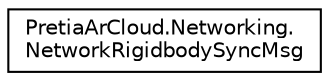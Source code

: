 digraph "Graphical Class Hierarchy"
{
 // LATEX_PDF_SIZE
  edge [fontname="Helvetica",fontsize="10",labelfontname="Helvetica",labelfontsize="10"];
  node [fontname="Helvetica",fontsize="10",shape=record];
  rankdir="LR";
  Node0 [label="PretiaArCloud.Networking.\lNetworkRigidbodySyncMsg",height=0.2,width=0.4,color="black", fillcolor="white", style="filled",URL="$classPretiaArCloud_1_1Networking_1_1NetworkRigidbodySyncMsg.html",tooltip=" "];
}
